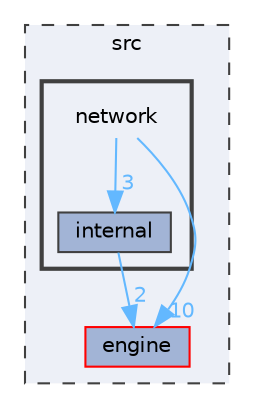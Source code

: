 digraph "src/network"
{
 // LATEX_PDF_SIZE
  bgcolor="transparent";
  edge [fontname=Helvetica,fontsize=10,labelfontname=Helvetica,labelfontsize=10];
  node [fontname=Helvetica,fontsize=10,shape=box,height=0.2,width=0.4];
  compound=true
  subgraph clusterdir_68267d1309a1af8e8297ef4c3efbcdba {
    graph [ bgcolor="#edf0f7", pencolor="grey25", label="src", fontname=Helvetica,fontsize=10 style="filled,dashed", URL="dir_68267d1309a1af8e8297ef4c3efbcdba.html",tooltip=""]
  dir_2052808828190f934b76e979ee65af8a [label="engine", fillcolor="#a2b4d6", color="red", style="filled", URL="dir_2052808828190f934b76e979ee65af8a.html",tooltip=""];
  subgraph clusterdir_fc4c7f03e1a69a98c370fae55a743828 {
    graph [ bgcolor="#edf0f7", pencolor="grey25", label="", fontname=Helvetica,fontsize=10 style="filled,bold", URL="dir_fc4c7f03e1a69a98c370fae55a743828.html",tooltip=""]
    dir_fc4c7f03e1a69a98c370fae55a743828 [shape=plaintext, label="network"];
  dir_63f8cfcd108d6f94db2a0b3d91348ecb [label="internal", fillcolor="#a2b4d6", color="grey25", style="filled", URL="dir_63f8cfcd108d6f94db2a0b3d91348ecb.html",tooltip=""];
  }
  }
  dir_fc4c7f03e1a69a98c370fae55a743828->dir_2052808828190f934b76e979ee65af8a [headlabel="10", labeldistance=1.5 headhref="dir_000006_000001.html" color="steelblue1" fontcolor="steelblue1"];
  dir_fc4c7f03e1a69a98c370fae55a743828->dir_63f8cfcd108d6f94db2a0b3d91348ecb [headlabel="3", labeldistance=1.5 headhref="dir_000006_000004.html" color="steelblue1" fontcolor="steelblue1"];
  dir_63f8cfcd108d6f94db2a0b3d91348ecb->dir_2052808828190f934b76e979ee65af8a [headlabel="2", labeldistance=1.5 headhref="dir_000004_000001.html" color="steelblue1" fontcolor="steelblue1"];
}
